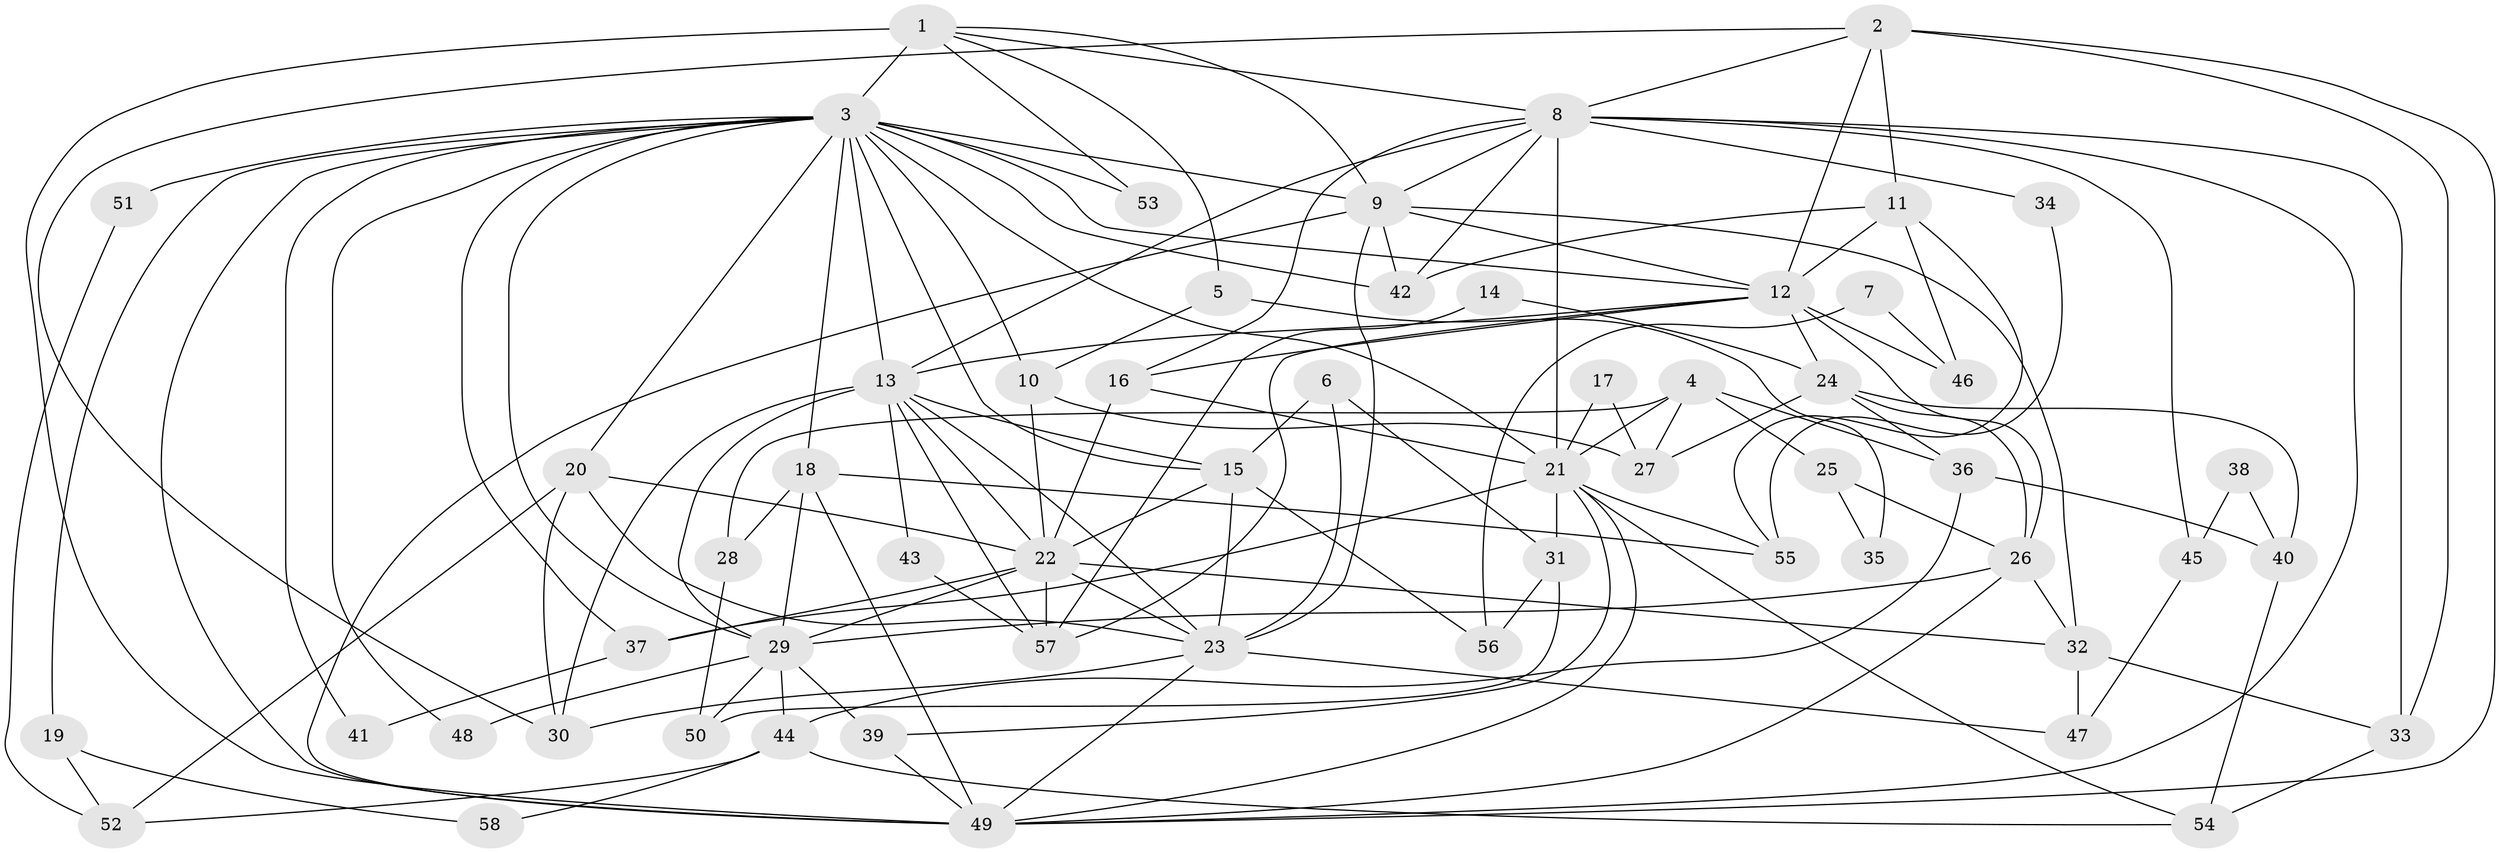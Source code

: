 // original degree distribution, {5: 0.14736842105263157, 4: 0.3263157894736842, 6: 0.09473684210526316, 3: 0.23157894736842105, 2: 0.14736842105263157, 7: 0.042105263157894736, 10: 0.010526315789473684}
// Generated by graph-tools (version 1.1) at 2025/50/03/04/25 22:50:56]
// undirected, 58 vertices, 140 edges
graph export_dot {
  node [color=gray90,style=filled];
  1;
  2;
  3;
  4;
  5;
  6;
  7;
  8;
  9;
  10;
  11;
  12;
  13;
  14;
  15;
  16;
  17;
  18;
  19;
  20;
  21;
  22;
  23;
  24;
  25;
  26;
  27;
  28;
  29;
  30;
  31;
  32;
  33;
  34;
  35;
  36;
  37;
  38;
  39;
  40;
  41;
  42;
  43;
  44;
  45;
  46;
  47;
  48;
  49;
  50;
  51;
  52;
  53;
  54;
  55;
  56;
  57;
  58;
  1 -- 3 [weight=3.0];
  1 -- 5 [weight=1.0];
  1 -- 8 [weight=1.0];
  1 -- 9 [weight=1.0];
  1 -- 49 [weight=1.0];
  1 -- 53 [weight=1.0];
  2 -- 8 [weight=1.0];
  2 -- 11 [weight=1.0];
  2 -- 12 [weight=1.0];
  2 -- 30 [weight=1.0];
  2 -- 33 [weight=1.0];
  2 -- 49 [weight=1.0];
  3 -- 9 [weight=2.0];
  3 -- 10 [weight=1.0];
  3 -- 12 [weight=1.0];
  3 -- 13 [weight=3.0];
  3 -- 15 [weight=1.0];
  3 -- 18 [weight=1.0];
  3 -- 19 [weight=1.0];
  3 -- 20 [weight=1.0];
  3 -- 21 [weight=1.0];
  3 -- 29 [weight=1.0];
  3 -- 37 [weight=1.0];
  3 -- 41 [weight=1.0];
  3 -- 42 [weight=1.0];
  3 -- 48 [weight=1.0];
  3 -- 49 [weight=1.0];
  3 -- 51 [weight=1.0];
  3 -- 53 [weight=1.0];
  4 -- 21 [weight=1.0];
  4 -- 25 [weight=1.0];
  4 -- 27 [weight=1.0];
  4 -- 28 [weight=1.0];
  4 -- 36 [weight=1.0];
  5 -- 10 [weight=1.0];
  5 -- 35 [weight=1.0];
  6 -- 15 [weight=1.0];
  6 -- 23 [weight=2.0];
  6 -- 31 [weight=1.0];
  7 -- 46 [weight=1.0];
  7 -- 56 [weight=1.0];
  8 -- 9 [weight=1.0];
  8 -- 13 [weight=2.0];
  8 -- 16 [weight=1.0];
  8 -- 21 [weight=2.0];
  8 -- 33 [weight=1.0];
  8 -- 34 [weight=1.0];
  8 -- 42 [weight=1.0];
  8 -- 45 [weight=1.0];
  8 -- 49 [weight=1.0];
  9 -- 12 [weight=1.0];
  9 -- 23 [weight=1.0];
  9 -- 32 [weight=1.0];
  9 -- 42 [weight=1.0];
  9 -- 49 [weight=1.0];
  10 -- 22 [weight=1.0];
  10 -- 27 [weight=1.0];
  11 -- 12 [weight=1.0];
  11 -- 42 [weight=1.0];
  11 -- 46 [weight=2.0];
  11 -- 55 [weight=1.0];
  12 -- 13 [weight=1.0];
  12 -- 16 [weight=1.0];
  12 -- 24 [weight=1.0];
  12 -- 26 [weight=1.0];
  12 -- 46 [weight=2.0];
  12 -- 57 [weight=1.0];
  13 -- 15 [weight=1.0];
  13 -- 22 [weight=1.0];
  13 -- 23 [weight=1.0];
  13 -- 29 [weight=2.0];
  13 -- 30 [weight=1.0];
  13 -- 43 [weight=1.0];
  13 -- 57 [weight=1.0];
  14 -- 24 [weight=1.0];
  14 -- 57 [weight=1.0];
  15 -- 22 [weight=1.0];
  15 -- 23 [weight=1.0];
  15 -- 56 [weight=1.0];
  16 -- 21 [weight=1.0];
  16 -- 22 [weight=1.0];
  17 -- 21 [weight=1.0];
  17 -- 27 [weight=1.0];
  18 -- 28 [weight=1.0];
  18 -- 29 [weight=1.0];
  18 -- 49 [weight=1.0];
  18 -- 55 [weight=1.0];
  19 -- 52 [weight=1.0];
  19 -- 58 [weight=1.0];
  20 -- 22 [weight=1.0];
  20 -- 23 [weight=1.0];
  20 -- 30 [weight=1.0];
  20 -- 52 [weight=1.0];
  21 -- 31 [weight=1.0];
  21 -- 37 [weight=1.0];
  21 -- 39 [weight=1.0];
  21 -- 49 [weight=1.0];
  21 -- 54 [weight=1.0];
  21 -- 55 [weight=1.0];
  22 -- 23 [weight=1.0];
  22 -- 29 [weight=1.0];
  22 -- 32 [weight=1.0];
  22 -- 37 [weight=1.0];
  22 -- 57 [weight=1.0];
  23 -- 30 [weight=1.0];
  23 -- 47 [weight=1.0];
  23 -- 49 [weight=1.0];
  24 -- 26 [weight=1.0];
  24 -- 27 [weight=1.0];
  24 -- 36 [weight=1.0];
  24 -- 40 [weight=1.0];
  25 -- 26 [weight=1.0];
  25 -- 35 [weight=1.0];
  26 -- 29 [weight=1.0];
  26 -- 32 [weight=1.0];
  26 -- 49 [weight=1.0];
  28 -- 50 [weight=1.0];
  29 -- 39 [weight=1.0];
  29 -- 44 [weight=1.0];
  29 -- 48 [weight=1.0];
  29 -- 50 [weight=1.0];
  31 -- 50 [weight=1.0];
  31 -- 56 [weight=1.0];
  32 -- 33 [weight=1.0];
  32 -- 47 [weight=1.0];
  33 -- 54 [weight=1.0];
  34 -- 55 [weight=1.0];
  36 -- 40 [weight=1.0];
  36 -- 44 [weight=1.0];
  37 -- 41 [weight=1.0];
  38 -- 40 [weight=1.0];
  38 -- 45 [weight=1.0];
  39 -- 49 [weight=1.0];
  40 -- 54 [weight=1.0];
  43 -- 57 [weight=1.0];
  44 -- 52 [weight=1.0];
  44 -- 54 [weight=1.0];
  44 -- 58 [weight=1.0];
  45 -- 47 [weight=1.0];
  51 -- 52 [weight=1.0];
}
